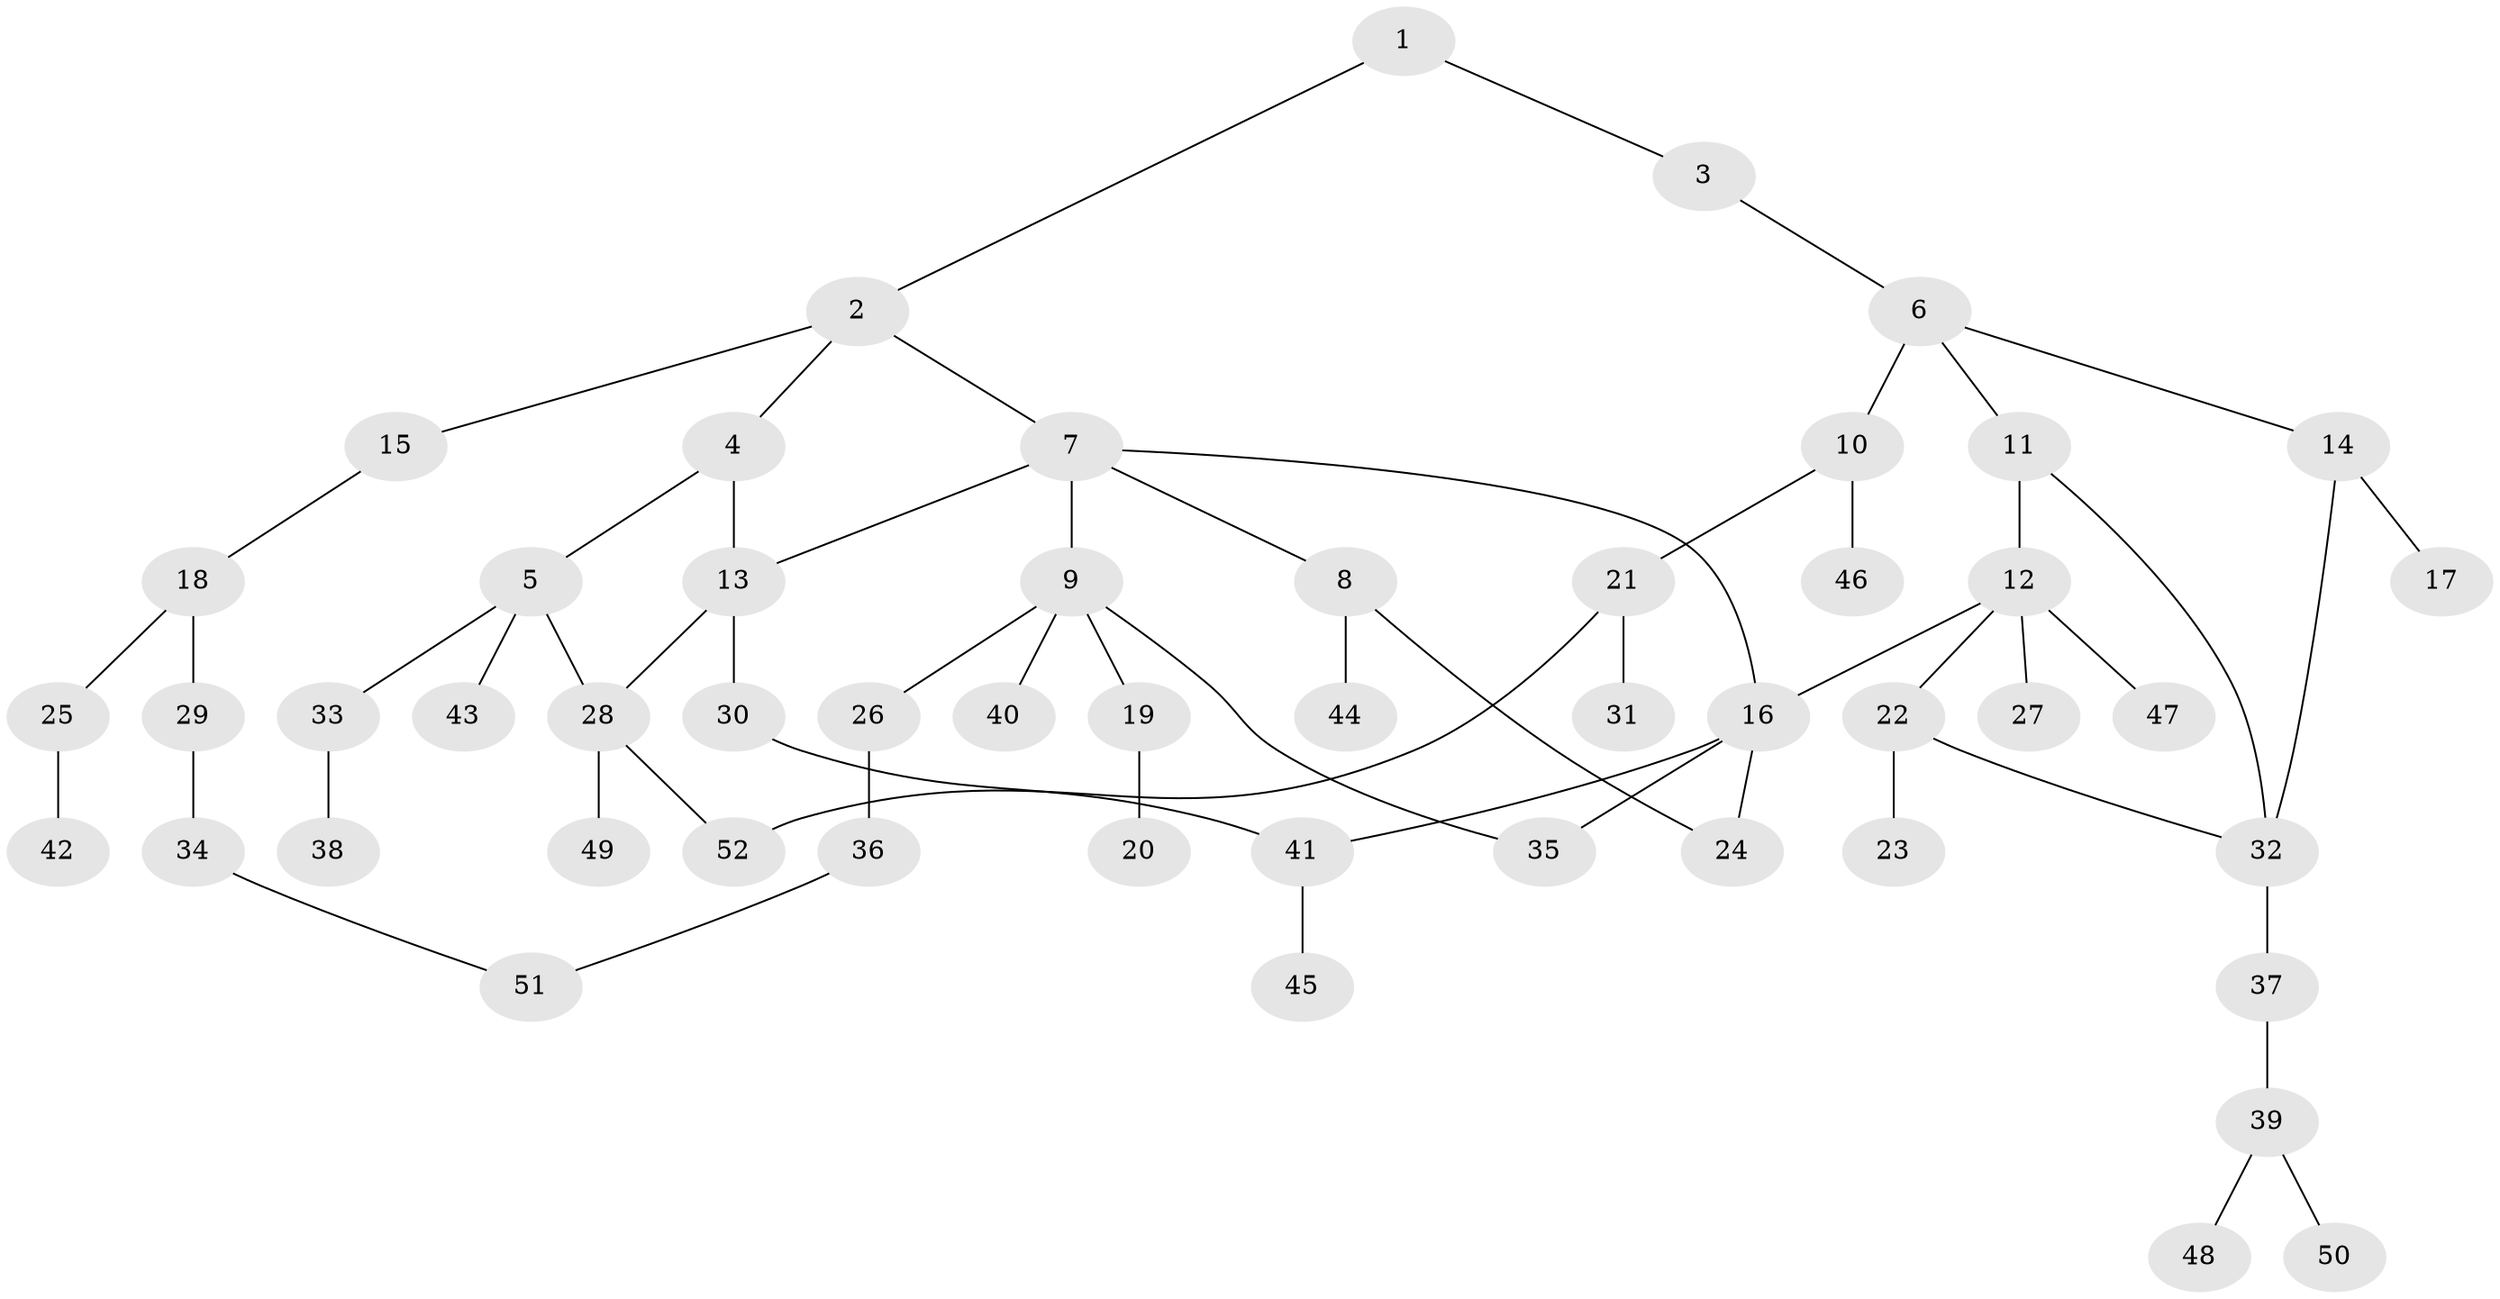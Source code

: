 // Generated by graph-tools (version 1.1) at 2025/42/03/09/25 04:42:05]
// undirected, 52 vertices, 61 edges
graph export_dot {
graph [start="1"]
  node [color=gray90,style=filled];
  1;
  2;
  3;
  4;
  5;
  6;
  7;
  8;
  9;
  10;
  11;
  12;
  13;
  14;
  15;
  16;
  17;
  18;
  19;
  20;
  21;
  22;
  23;
  24;
  25;
  26;
  27;
  28;
  29;
  30;
  31;
  32;
  33;
  34;
  35;
  36;
  37;
  38;
  39;
  40;
  41;
  42;
  43;
  44;
  45;
  46;
  47;
  48;
  49;
  50;
  51;
  52;
  1 -- 2;
  1 -- 3;
  2 -- 4;
  2 -- 7;
  2 -- 15;
  3 -- 6;
  4 -- 5;
  4 -- 13;
  5 -- 28;
  5 -- 33;
  5 -- 43;
  6 -- 10;
  6 -- 11;
  6 -- 14;
  7 -- 8;
  7 -- 9;
  7 -- 13;
  7 -- 16;
  8 -- 24;
  8 -- 44;
  9 -- 19;
  9 -- 26;
  9 -- 40;
  9 -- 35;
  10 -- 21;
  10 -- 46;
  11 -- 12;
  11 -- 32;
  12 -- 16;
  12 -- 22;
  12 -- 27;
  12 -- 47;
  13 -- 30;
  13 -- 28;
  14 -- 17;
  14 -- 32;
  15 -- 18;
  16 -- 35;
  16 -- 24;
  16 -- 41;
  18 -- 25;
  18 -- 29;
  19 -- 20;
  21 -- 31;
  21 -- 52;
  22 -- 23;
  22 -- 32;
  25 -- 42;
  26 -- 36;
  28 -- 49;
  28 -- 52;
  29 -- 34;
  30 -- 41;
  32 -- 37;
  33 -- 38;
  34 -- 51;
  36 -- 51;
  37 -- 39;
  39 -- 48;
  39 -- 50;
  41 -- 45;
}
